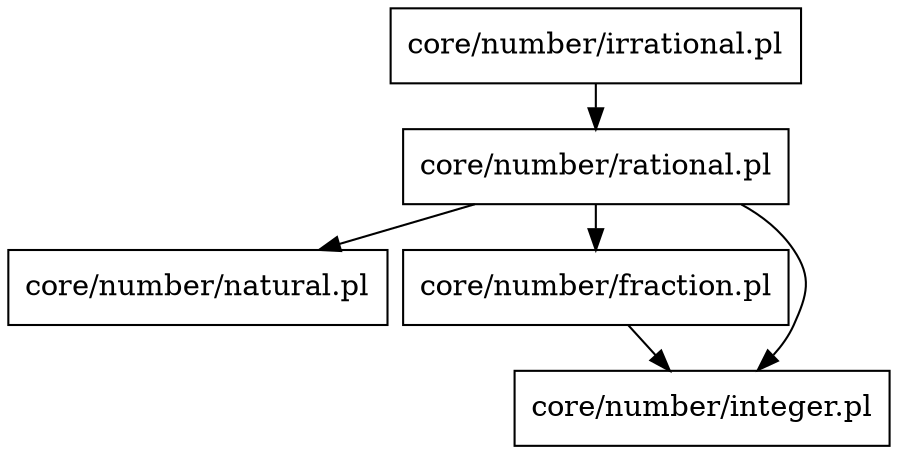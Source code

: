 digraph file_graph {
node [shape=rectangle]
nodesep = 0.1
ranksep = 0.3
"core/number/irrational.pl" -> "core/number/rational.pl"
"core/number/rational.pl" -> "core/number/natural.pl"
"core/number/rational.pl" -> "core/number/fraction.pl"
"core/number/rational.pl" -> "core/number/integer.pl"
"core/number/fraction.pl" -> "core/number/integer.pl"
}
